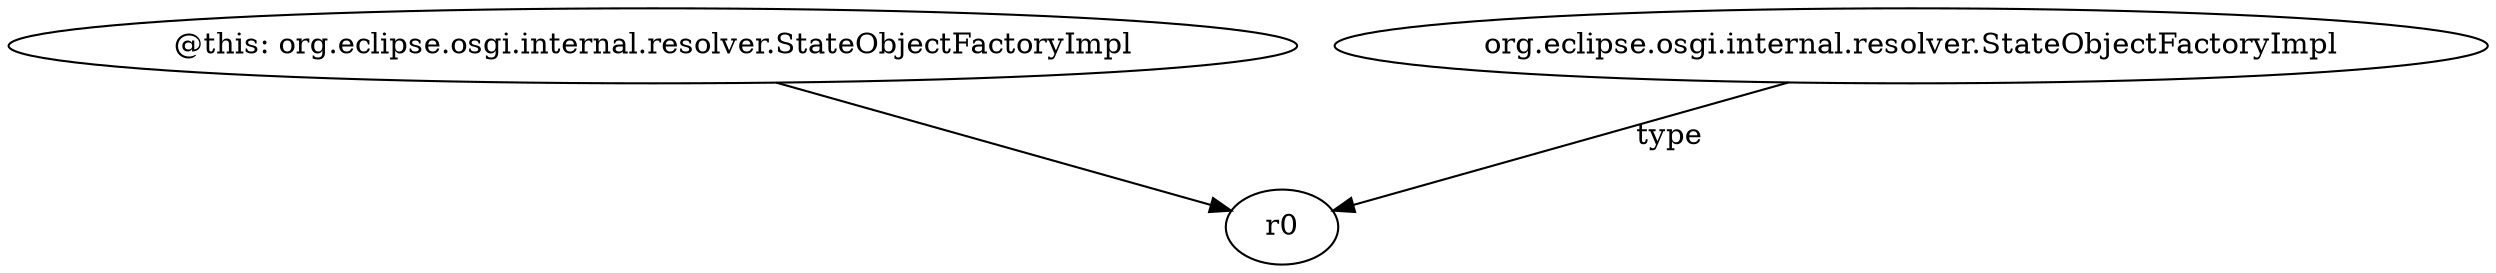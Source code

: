 digraph g {
0[label="@this: org.eclipse.osgi.internal.resolver.StateObjectFactoryImpl"]
1[label="r0"]
0->1[label=""]
2[label="org.eclipse.osgi.internal.resolver.StateObjectFactoryImpl"]
2->1[label="type"]
}